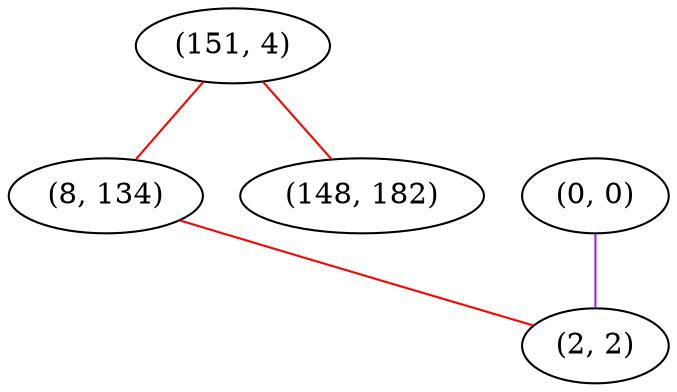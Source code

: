 graph "" {
"(151, 4)";
"(8, 134)";
"(0, 0)";
"(148, 182)";
"(2, 2)";
"(151, 4)" -- "(8, 134)"  [color=red, key=0, weight=1];
"(151, 4)" -- "(148, 182)"  [color=red, key=0, weight=1];
"(8, 134)" -- "(2, 2)"  [color=red, key=0, weight=1];
"(0, 0)" -- "(2, 2)"  [color=purple, key=0, weight=4];
}
